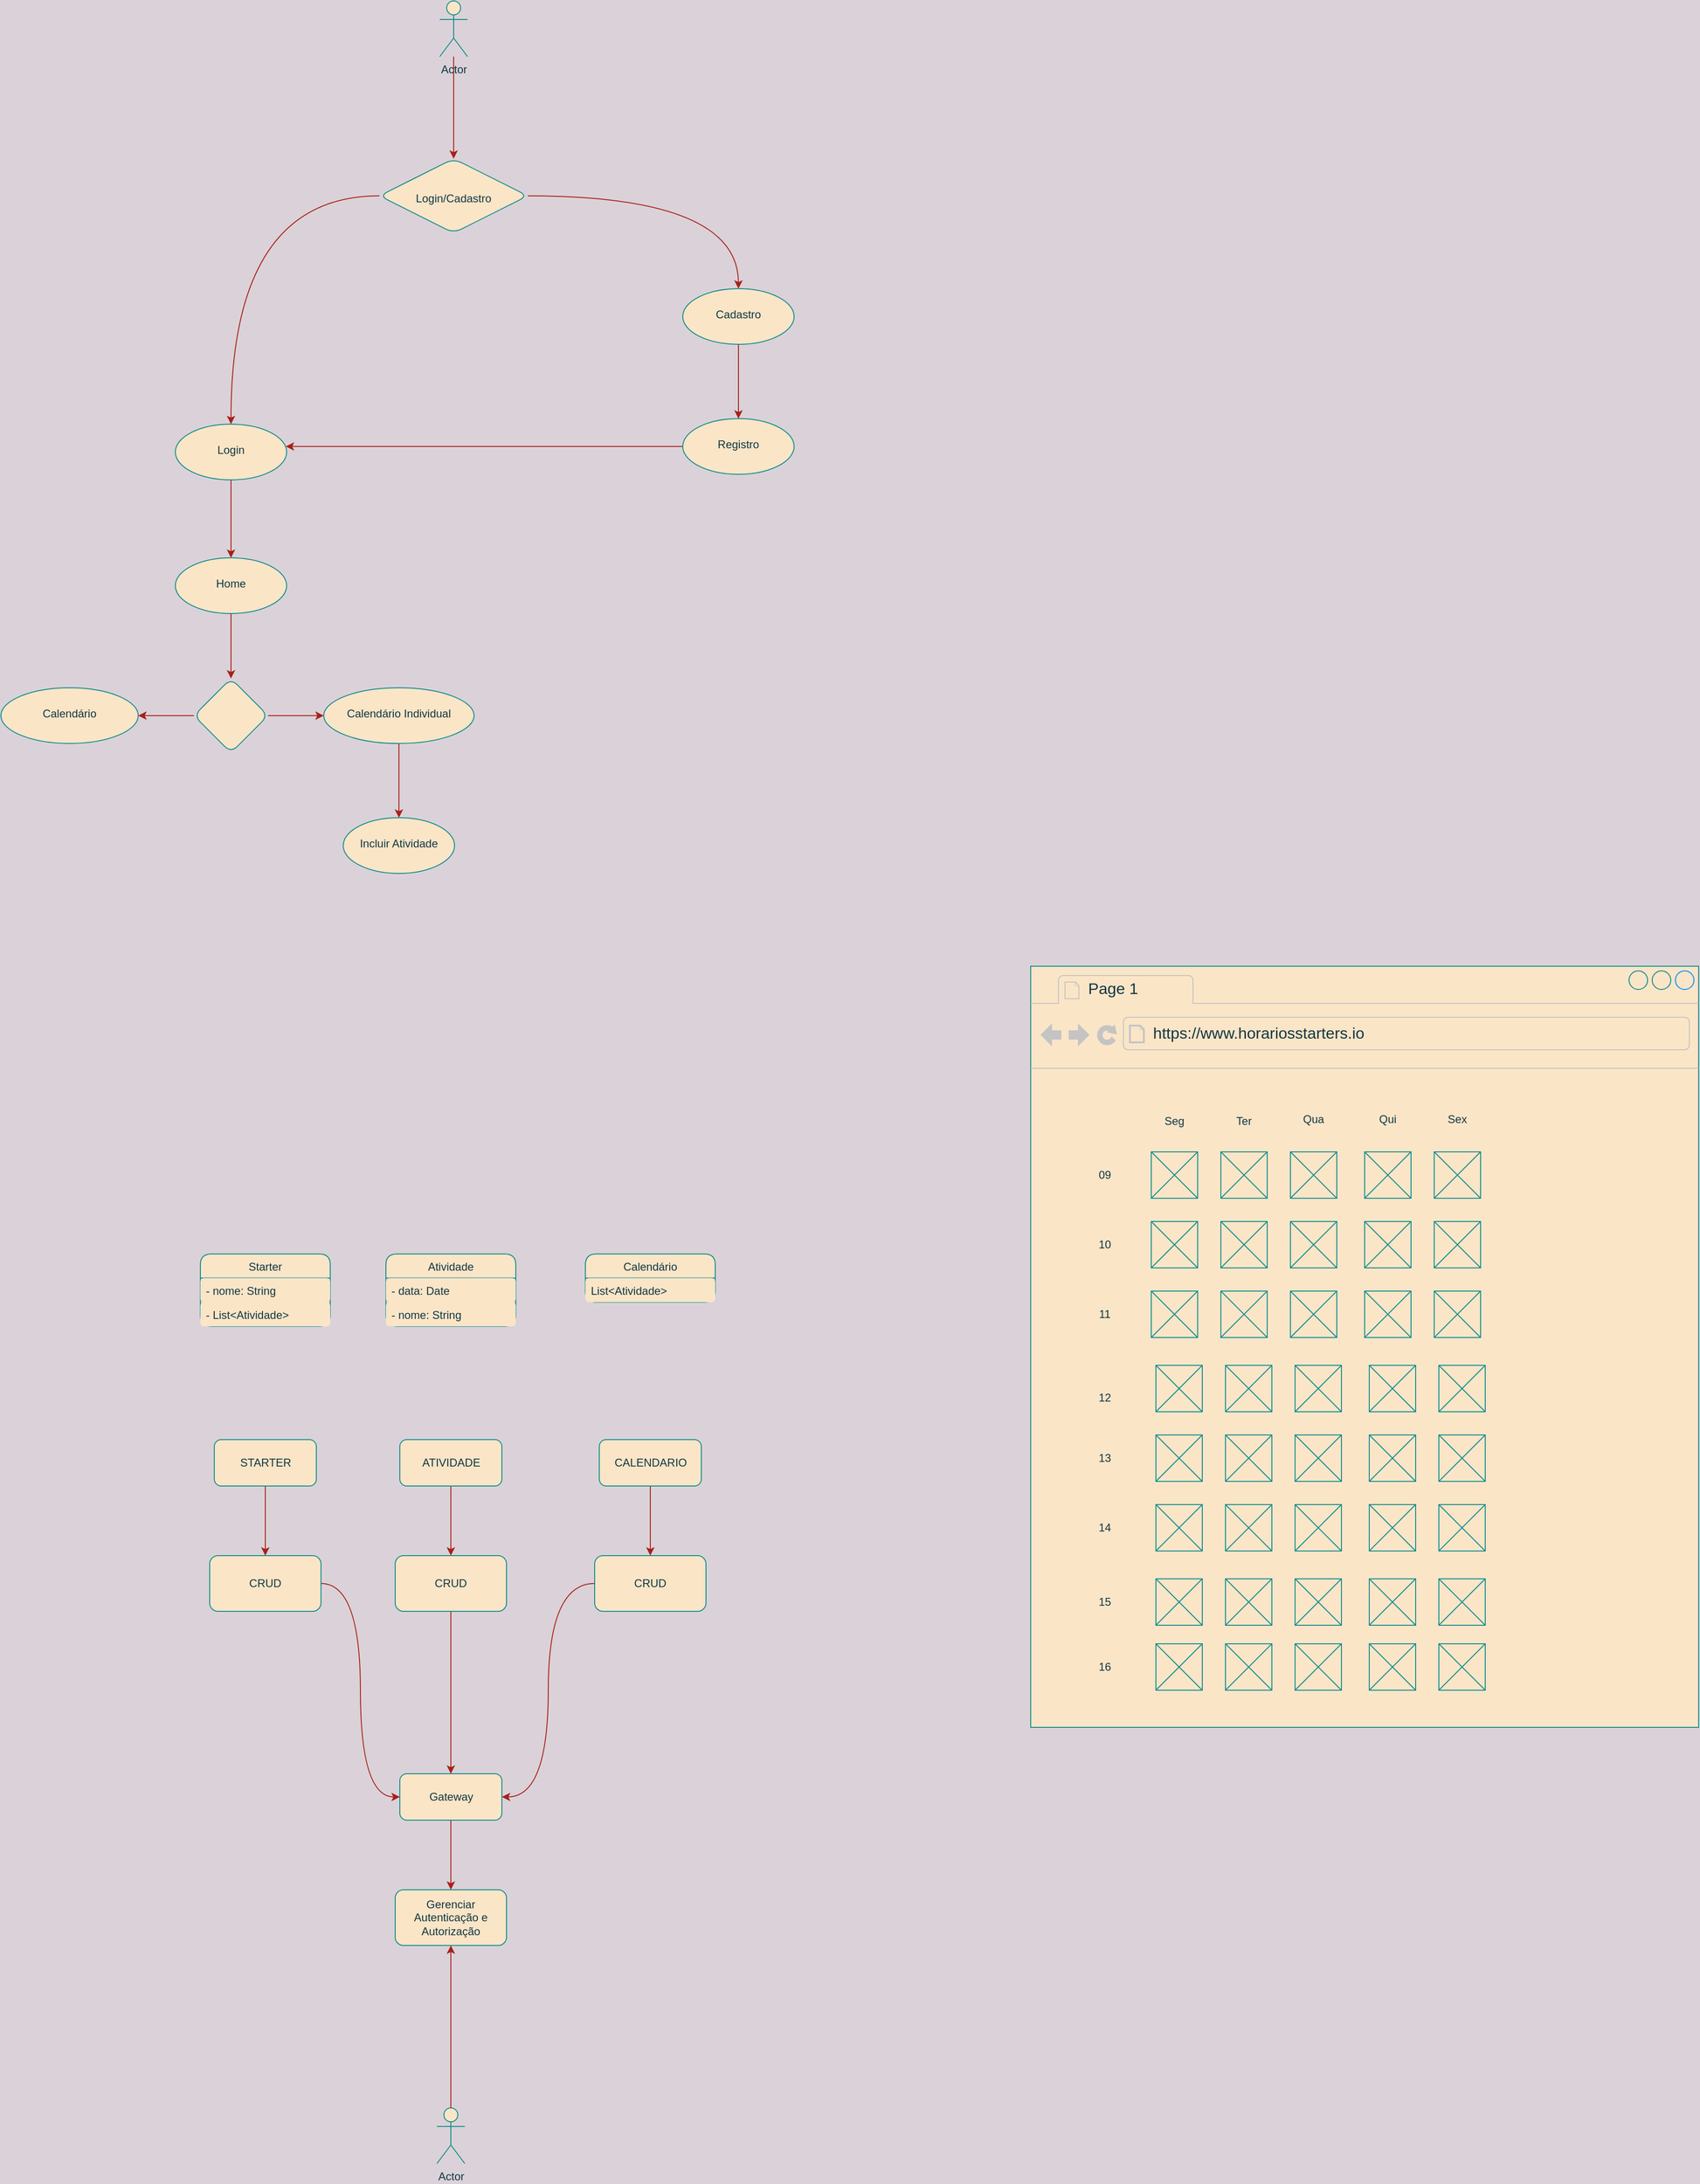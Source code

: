 <mxfile version="19.0.3" type="device"><diagram id="Sgj0o7PbEc4aUelWDBNI" name="Página-1"><mxGraphModel dx="2164" dy="2036" grid="1" gridSize="10" guides="1" tooltips="1" connect="1" arrows="1" fold="1" page="1" pageScale="1" pageWidth="827" pageHeight="1169" background="#DAD2D8" math="0" shadow="0"><root><mxCell id="0"/><mxCell id="1" parent="0"/><mxCell id="hAQWQW8OKj2qjcqEbxfC-94" value="" style="edgeStyle=orthogonalEdgeStyle;rounded=1;orthogonalLoop=1;jettySize=auto;html=1;strokeColor=#A8201A;fontColor=#143642;labelBackgroundColor=#DAD2D8;curved=1;" edge="1" parent="1" source="hAQWQW8OKj2qjcqEbxfC-1" target="hAQWQW8OKj2qjcqEbxfC-93"><mxGeometry relative="1" as="geometry"/></mxCell><mxCell id="hAQWQW8OKj2qjcqEbxfC-1" value="STARTER" style="html=1;fillColor=#FAE5C7;strokeColor=#0F8B8D;fontColor=#143642;rounded=1;" vertex="1" parent="1"><mxGeometry x="120" y="760" width="110" height="50" as="geometry"/></mxCell><mxCell id="hAQWQW8OKj2qjcqEbxfC-96" value="" style="edgeStyle=orthogonalEdgeStyle;rounded=1;orthogonalLoop=1;jettySize=auto;html=1;strokeColor=#A8201A;fontColor=#143642;labelBackgroundColor=#DAD2D8;curved=1;" edge="1" parent="1" source="hAQWQW8OKj2qjcqEbxfC-3" target="hAQWQW8OKj2qjcqEbxfC-95"><mxGeometry relative="1" as="geometry"/></mxCell><mxCell id="hAQWQW8OKj2qjcqEbxfC-3" value="ATIVIDADE" style="html=1;fillColor=#FAE5C7;strokeColor=#0F8B8D;fontColor=#143642;rounded=1;" vertex="1" parent="1"><mxGeometry x="320" y="760" width="110" height="50" as="geometry"/></mxCell><mxCell id="hAQWQW8OKj2qjcqEbxfC-98" value="" style="edgeStyle=orthogonalEdgeStyle;rounded=1;orthogonalLoop=1;jettySize=auto;html=1;strokeColor=#A8201A;fontColor=#143642;labelBackgroundColor=#DAD2D8;curved=1;" edge="1" parent="1" source="hAQWQW8OKj2qjcqEbxfC-4" target="hAQWQW8OKj2qjcqEbxfC-97"><mxGeometry relative="1" as="geometry"/></mxCell><mxCell id="hAQWQW8OKj2qjcqEbxfC-4" value="CALENDARIO" style="html=1;fillColor=#FAE5C7;strokeColor=#0F8B8D;fontColor=#143642;rounded=1;" vertex="1" parent="1"><mxGeometry x="535" y="760" width="110" height="50" as="geometry"/></mxCell><mxCell id="hAQWQW8OKj2qjcqEbxfC-5" value="" style="strokeWidth=1;shadow=0;dashed=0;align=center;html=1;shape=mxgraph.mockup.containers.browserWindow;rSize=0;strokeColor=#0F8B8D;strokeColor2=#008cff;strokeColor3=#c4c4c4;mainText=,;recursiveResize=0;fillColor=#FAE5C7;fontColor=#143642;rounded=1;" vertex="1" parent="1"><mxGeometry x="1000" y="250" width="720" height="820" as="geometry"/></mxCell><mxCell id="hAQWQW8OKj2qjcqEbxfC-6" value="Page 1" style="strokeWidth=1;shadow=0;dashed=0;align=center;html=1;shape=mxgraph.mockup.containers.anchor;fontSize=17;fontColor=#143642;align=left;fillColor=#FAE5C7;strokeColor=#0F8B8D;rounded=1;" vertex="1" parent="hAQWQW8OKj2qjcqEbxfC-5"><mxGeometry x="60" y="12" width="110" height="26" as="geometry"/></mxCell><mxCell id="hAQWQW8OKj2qjcqEbxfC-7" value="https://www.horariosstarters.io" style="strokeWidth=1;shadow=0;dashed=0;align=center;html=1;shape=mxgraph.mockup.containers.anchor;rSize=0;fontSize=17;fontColor=#143642;align=left;fillColor=#FAE5C7;strokeColor=#0F8B8D;rounded=1;" vertex="1" parent="hAQWQW8OKj2qjcqEbxfC-5"><mxGeometry x="130" y="60" width="250" height="26" as="geometry"/></mxCell><mxCell id="hAQWQW8OKj2qjcqEbxfC-8" value="" style="verticalLabelPosition=bottom;shadow=0;dashed=0;align=center;html=1;verticalAlign=top;strokeWidth=1;shape=mxgraph.mockup.graphics.simpleIcon;strokeColor=#0F8B8D;fillColor=#FAE5C7;fontColor=#143642;rounded=1;" vertex="1" parent="hAQWQW8OKj2qjcqEbxfC-5"><mxGeometry x="130" y="200" width="50" height="50" as="geometry"/></mxCell><mxCell id="hAQWQW8OKj2qjcqEbxfC-9" value="" style="verticalLabelPosition=bottom;shadow=0;dashed=0;align=center;html=1;verticalAlign=top;strokeWidth=1;shape=mxgraph.mockup.graphics.simpleIcon;strokeColor=#0F8B8D;fillColor=#FAE5C7;fontColor=#143642;rounded=1;" vertex="1" parent="hAQWQW8OKj2qjcqEbxfC-5"><mxGeometry x="205" y="200" width="50" height="50" as="geometry"/></mxCell><mxCell id="hAQWQW8OKj2qjcqEbxfC-10" value="" style="verticalLabelPosition=bottom;shadow=0;dashed=0;align=center;html=1;verticalAlign=top;strokeWidth=1;shape=mxgraph.mockup.graphics.simpleIcon;strokeColor=#0F8B8D;fillColor=#FAE5C7;fontColor=#143642;rounded=1;" vertex="1" parent="hAQWQW8OKj2qjcqEbxfC-5"><mxGeometry x="280" y="200" width="50" height="50" as="geometry"/></mxCell><mxCell id="hAQWQW8OKj2qjcqEbxfC-11" value="" style="verticalLabelPosition=bottom;shadow=0;dashed=0;align=center;html=1;verticalAlign=top;strokeWidth=1;shape=mxgraph.mockup.graphics.simpleIcon;strokeColor=#0F8B8D;fillColor=#FAE5C7;fontColor=#143642;rounded=1;" vertex="1" parent="hAQWQW8OKj2qjcqEbxfC-5"><mxGeometry x="130" y="275" width="50" height="50" as="geometry"/></mxCell><mxCell id="hAQWQW8OKj2qjcqEbxfC-12" value="" style="verticalLabelPosition=bottom;shadow=0;dashed=0;align=center;html=1;verticalAlign=top;strokeWidth=1;shape=mxgraph.mockup.graphics.simpleIcon;strokeColor=#0F8B8D;fillColor=#FAE5C7;fontColor=#143642;rounded=1;" vertex="1" parent="hAQWQW8OKj2qjcqEbxfC-5"><mxGeometry x="205" y="275" width="50" height="50" as="geometry"/></mxCell><mxCell id="hAQWQW8OKj2qjcqEbxfC-13" value="" style="verticalLabelPosition=bottom;shadow=0;dashed=0;align=center;html=1;verticalAlign=top;strokeWidth=1;shape=mxgraph.mockup.graphics.simpleIcon;strokeColor=#0F8B8D;fillColor=#FAE5C7;fontColor=#143642;rounded=1;" vertex="1" parent="hAQWQW8OKj2qjcqEbxfC-5"><mxGeometry x="280" y="275" width="50" height="50" as="geometry"/></mxCell><mxCell id="hAQWQW8OKj2qjcqEbxfC-14" value="" style="verticalLabelPosition=bottom;shadow=0;dashed=0;align=center;html=1;verticalAlign=top;strokeWidth=1;shape=mxgraph.mockup.graphics.simpleIcon;strokeColor=#0F8B8D;fillColor=#FAE5C7;fontColor=#143642;rounded=1;" vertex="1" parent="hAQWQW8OKj2qjcqEbxfC-5"><mxGeometry x="130" y="350" width="50" height="50" as="geometry"/></mxCell><mxCell id="hAQWQW8OKj2qjcqEbxfC-15" value="" style="verticalLabelPosition=bottom;shadow=0;dashed=0;align=center;html=1;verticalAlign=top;strokeWidth=1;shape=mxgraph.mockup.graphics.simpleIcon;strokeColor=#0F8B8D;fillColor=#FAE5C7;fontColor=#143642;rounded=1;" vertex="1" parent="hAQWQW8OKj2qjcqEbxfC-5"><mxGeometry x="205" y="350" width="50" height="50" as="geometry"/></mxCell><mxCell id="hAQWQW8OKj2qjcqEbxfC-16" value="" style="verticalLabelPosition=bottom;shadow=0;dashed=0;align=center;html=1;verticalAlign=top;strokeWidth=1;shape=mxgraph.mockup.graphics.simpleIcon;strokeColor=#0F8B8D;fillColor=#FAE5C7;fontColor=#143642;rounded=1;" vertex="1" parent="hAQWQW8OKj2qjcqEbxfC-5"><mxGeometry x="280" y="350" width="50" height="50" as="geometry"/></mxCell><mxCell id="hAQWQW8OKj2qjcqEbxfC-17" value="" style="verticalLabelPosition=bottom;shadow=0;dashed=0;align=center;html=1;verticalAlign=top;strokeWidth=1;shape=mxgraph.mockup.graphics.simpleIcon;strokeColor=#0F8B8D;fillColor=#FAE5C7;fontColor=#143642;rounded=1;" vertex="1" parent="hAQWQW8OKj2qjcqEbxfC-5"><mxGeometry x="360" y="200" width="50" height="50" as="geometry"/></mxCell><mxCell id="hAQWQW8OKj2qjcqEbxfC-18" value="" style="verticalLabelPosition=bottom;shadow=0;dashed=0;align=center;html=1;verticalAlign=top;strokeWidth=1;shape=mxgraph.mockup.graphics.simpleIcon;strokeColor=#0F8B8D;fillColor=#FAE5C7;fontColor=#143642;rounded=1;" vertex="1" parent="hAQWQW8OKj2qjcqEbxfC-5"><mxGeometry x="435" y="200" width="50" height="50" as="geometry"/></mxCell><mxCell id="hAQWQW8OKj2qjcqEbxfC-20" value="" style="verticalLabelPosition=bottom;shadow=0;dashed=0;align=center;html=1;verticalAlign=top;strokeWidth=1;shape=mxgraph.mockup.graphics.simpleIcon;strokeColor=#0F8B8D;fillColor=#FAE5C7;fontColor=#143642;rounded=1;" vertex="1" parent="hAQWQW8OKj2qjcqEbxfC-5"><mxGeometry x="360" y="275" width="50" height="50" as="geometry"/></mxCell><mxCell id="hAQWQW8OKj2qjcqEbxfC-21" value="" style="verticalLabelPosition=bottom;shadow=0;dashed=0;align=center;html=1;verticalAlign=top;strokeWidth=1;shape=mxgraph.mockup.graphics.simpleIcon;strokeColor=#0F8B8D;fillColor=#FAE5C7;fontColor=#143642;rounded=1;" vertex="1" parent="hAQWQW8OKj2qjcqEbxfC-5"><mxGeometry x="435" y="275" width="50" height="50" as="geometry"/></mxCell><mxCell id="hAQWQW8OKj2qjcqEbxfC-23" value="" style="verticalLabelPosition=bottom;shadow=0;dashed=0;align=center;html=1;verticalAlign=top;strokeWidth=1;shape=mxgraph.mockup.graphics.simpleIcon;strokeColor=#0F8B8D;fillColor=#FAE5C7;fontColor=#143642;rounded=1;" vertex="1" parent="hAQWQW8OKj2qjcqEbxfC-5"><mxGeometry x="360" y="350" width="50" height="50" as="geometry"/></mxCell><mxCell id="hAQWQW8OKj2qjcqEbxfC-24" value="" style="verticalLabelPosition=bottom;shadow=0;dashed=0;align=center;html=1;verticalAlign=top;strokeWidth=1;shape=mxgraph.mockup.graphics.simpleIcon;strokeColor=#0F8B8D;fillColor=#FAE5C7;fontColor=#143642;rounded=1;" vertex="1" parent="hAQWQW8OKj2qjcqEbxfC-5"><mxGeometry x="435" y="350" width="50" height="50" as="geometry"/></mxCell><mxCell id="hAQWQW8OKj2qjcqEbxfC-29" value="" style="verticalLabelPosition=bottom;shadow=0;dashed=0;align=center;html=1;verticalAlign=top;strokeWidth=1;shape=mxgraph.mockup.graphics.simpleIcon;strokeColor=#0F8B8D;fillColor=#FAE5C7;fontColor=#143642;rounded=1;" vertex="1" parent="hAQWQW8OKj2qjcqEbxfC-5"><mxGeometry x="135" y="430" width="50" height="50" as="geometry"/></mxCell><mxCell id="hAQWQW8OKj2qjcqEbxfC-30" value="" style="verticalLabelPosition=bottom;shadow=0;dashed=0;align=center;html=1;verticalAlign=top;strokeWidth=1;shape=mxgraph.mockup.graphics.simpleIcon;strokeColor=#0F8B8D;fillColor=#FAE5C7;fontColor=#143642;rounded=1;" vertex="1" parent="hAQWQW8OKj2qjcqEbxfC-5"><mxGeometry x="210" y="430" width="50" height="50" as="geometry"/></mxCell><mxCell id="hAQWQW8OKj2qjcqEbxfC-31" value="" style="verticalLabelPosition=bottom;shadow=0;dashed=0;align=center;html=1;verticalAlign=top;strokeWidth=1;shape=mxgraph.mockup.graphics.simpleIcon;strokeColor=#0F8B8D;fillColor=#FAE5C7;fontColor=#143642;rounded=1;" vertex="1" parent="hAQWQW8OKj2qjcqEbxfC-5"><mxGeometry x="285" y="430" width="50" height="50" as="geometry"/></mxCell><mxCell id="hAQWQW8OKj2qjcqEbxfC-32" value="" style="verticalLabelPosition=bottom;shadow=0;dashed=0;align=center;html=1;verticalAlign=top;strokeWidth=1;shape=mxgraph.mockup.graphics.simpleIcon;strokeColor=#0F8B8D;fillColor=#FAE5C7;fontColor=#143642;rounded=1;" vertex="1" parent="hAQWQW8OKj2qjcqEbxfC-5"><mxGeometry x="135" y="505" width="50" height="50" as="geometry"/></mxCell><mxCell id="hAQWQW8OKj2qjcqEbxfC-33" value="" style="verticalLabelPosition=bottom;shadow=0;dashed=0;align=center;html=1;verticalAlign=top;strokeWidth=1;shape=mxgraph.mockup.graphics.simpleIcon;strokeColor=#0F8B8D;fillColor=#FAE5C7;fontColor=#143642;rounded=1;" vertex="1" parent="hAQWQW8OKj2qjcqEbxfC-5"><mxGeometry x="210" y="505" width="50" height="50" as="geometry"/></mxCell><mxCell id="hAQWQW8OKj2qjcqEbxfC-34" value="" style="verticalLabelPosition=bottom;shadow=0;dashed=0;align=center;html=1;verticalAlign=top;strokeWidth=1;shape=mxgraph.mockup.graphics.simpleIcon;strokeColor=#0F8B8D;fillColor=#FAE5C7;fontColor=#143642;rounded=1;" vertex="1" parent="hAQWQW8OKj2qjcqEbxfC-5"><mxGeometry x="285" y="505" width="50" height="50" as="geometry"/></mxCell><mxCell id="hAQWQW8OKj2qjcqEbxfC-35" value="" style="verticalLabelPosition=bottom;shadow=0;dashed=0;align=center;html=1;verticalAlign=top;strokeWidth=1;shape=mxgraph.mockup.graphics.simpleIcon;strokeColor=#0F8B8D;fillColor=#FAE5C7;fontColor=#143642;rounded=1;" vertex="1" parent="hAQWQW8OKj2qjcqEbxfC-5"><mxGeometry x="135" y="580" width="50" height="50" as="geometry"/></mxCell><mxCell id="hAQWQW8OKj2qjcqEbxfC-36" value="" style="verticalLabelPosition=bottom;shadow=0;dashed=0;align=center;html=1;verticalAlign=top;strokeWidth=1;shape=mxgraph.mockup.graphics.simpleIcon;strokeColor=#0F8B8D;fillColor=#FAE5C7;fontColor=#143642;rounded=1;" vertex="1" parent="hAQWQW8OKj2qjcqEbxfC-5"><mxGeometry x="210" y="580" width="50" height="50" as="geometry"/></mxCell><mxCell id="hAQWQW8OKj2qjcqEbxfC-37" value="" style="verticalLabelPosition=bottom;shadow=0;dashed=0;align=center;html=1;verticalAlign=top;strokeWidth=1;shape=mxgraph.mockup.graphics.simpleIcon;strokeColor=#0F8B8D;fillColor=#FAE5C7;fontColor=#143642;rounded=1;" vertex="1" parent="hAQWQW8OKj2qjcqEbxfC-5"><mxGeometry x="285" y="580" width="50" height="50" as="geometry"/></mxCell><mxCell id="hAQWQW8OKj2qjcqEbxfC-38" value="" style="verticalLabelPosition=bottom;shadow=0;dashed=0;align=center;html=1;verticalAlign=top;strokeWidth=1;shape=mxgraph.mockup.graphics.simpleIcon;strokeColor=#0F8B8D;fillColor=#FAE5C7;fontColor=#143642;rounded=1;" vertex="1" parent="hAQWQW8OKj2qjcqEbxfC-5"><mxGeometry x="365" y="430" width="50" height="50" as="geometry"/></mxCell><mxCell id="hAQWQW8OKj2qjcqEbxfC-39" value="" style="verticalLabelPosition=bottom;shadow=0;dashed=0;align=center;html=1;verticalAlign=top;strokeWidth=1;shape=mxgraph.mockup.graphics.simpleIcon;strokeColor=#0F8B8D;fillColor=#FAE5C7;fontColor=#143642;rounded=1;" vertex="1" parent="hAQWQW8OKj2qjcqEbxfC-5"><mxGeometry x="440" y="430" width="50" height="50" as="geometry"/></mxCell><mxCell id="hAQWQW8OKj2qjcqEbxfC-41" value="" style="verticalLabelPosition=bottom;shadow=0;dashed=0;align=center;html=1;verticalAlign=top;strokeWidth=1;shape=mxgraph.mockup.graphics.simpleIcon;strokeColor=#0F8B8D;fillColor=#FAE5C7;fontColor=#143642;rounded=1;" vertex="1" parent="hAQWQW8OKj2qjcqEbxfC-5"><mxGeometry x="365" y="505" width="50" height="50" as="geometry"/></mxCell><mxCell id="hAQWQW8OKj2qjcqEbxfC-42" value="" style="verticalLabelPosition=bottom;shadow=0;dashed=0;align=center;html=1;verticalAlign=top;strokeWidth=1;shape=mxgraph.mockup.graphics.simpleIcon;strokeColor=#0F8B8D;fillColor=#FAE5C7;fontColor=#143642;rounded=1;" vertex="1" parent="hAQWQW8OKj2qjcqEbxfC-5"><mxGeometry x="440" y="505" width="50" height="50" as="geometry"/></mxCell><mxCell id="hAQWQW8OKj2qjcqEbxfC-44" value="" style="verticalLabelPosition=bottom;shadow=0;dashed=0;align=center;html=1;verticalAlign=top;strokeWidth=1;shape=mxgraph.mockup.graphics.simpleIcon;strokeColor=#0F8B8D;fillColor=#FAE5C7;fontColor=#143642;rounded=1;" vertex="1" parent="hAQWQW8OKj2qjcqEbxfC-5"><mxGeometry x="365" y="580" width="50" height="50" as="geometry"/></mxCell><mxCell id="hAQWQW8OKj2qjcqEbxfC-45" value="" style="verticalLabelPosition=bottom;shadow=0;dashed=0;align=center;html=1;verticalAlign=top;strokeWidth=1;shape=mxgraph.mockup.graphics.simpleIcon;strokeColor=#0F8B8D;fillColor=#FAE5C7;fontColor=#143642;rounded=1;" vertex="1" parent="hAQWQW8OKj2qjcqEbxfC-5"><mxGeometry x="440" y="580" width="50" height="50" as="geometry"/></mxCell><mxCell id="hAQWQW8OKj2qjcqEbxfC-50" value="" style="verticalLabelPosition=bottom;shadow=0;dashed=0;align=center;html=1;verticalAlign=top;strokeWidth=1;shape=mxgraph.mockup.graphics.simpleIcon;strokeColor=#0F8B8D;fillColor=#FAE5C7;fontColor=#143642;rounded=1;" vertex="1" parent="hAQWQW8OKj2qjcqEbxfC-5"><mxGeometry x="135" y="660" width="50" height="50" as="geometry"/></mxCell><mxCell id="hAQWQW8OKj2qjcqEbxfC-51" value="" style="verticalLabelPosition=bottom;shadow=0;dashed=0;align=center;html=1;verticalAlign=top;strokeWidth=1;shape=mxgraph.mockup.graphics.simpleIcon;strokeColor=#0F8B8D;fillColor=#FAE5C7;fontColor=#143642;rounded=1;" vertex="1" parent="hAQWQW8OKj2qjcqEbxfC-5"><mxGeometry x="210" y="660" width="50" height="50" as="geometry"/></mxCell><mxCell id="hAQWQW8OKj2qjcqEbxfC-52" value="" style="verticalLabelPosition=bottom;shadow=0;dashed=0;align=center;html=1;verticalAlign=top;strokeWidth=1;shape=mxgraph.mockup.graphics.simpleIcon;strokeColor=#0F8B8D;fillColor=#FAE5C7;fontColor=#143642;rounded=1;" vertex="1" parent="hAQWQW8OKj2qjcqEbxfC-5"><mxGeometry x="285" y="660" width="50" height="50" as="geometry"/></mxCell><mxCell id="hAQWQW8OKj2qjcqEbxfC-53" value="" style="verticalLabelPosition=bottom;shadow=0;dashed=0;align=center;html=1;verticalAlign=top;strokeWidth=1;shape=mxgraph.mockup.graphics.simpleIcon;strokeColor=#0F8B8D;fillColor=#FAE5C7;fontColor=#143642;rounded=1;" vertex="1" parent="hAQWQW8OKj2qjcqEbxfC-5"><mxGeometry x="365" y="660" width="50" height="50" as="geometry"/></mxCell><mxCell id="hAQWQW8OKj2qjcqEbxfC-54" value="" style="verticalLabelPosition=bottom;shadow=0;dashed=0;align=center;html=1;verticalAlign=top;strokeWidth=1;shape=mxgraph.mockup.graphics.simpleIcon;strokeColor=#0F8B8D;fillColor=#FAE5C7;fontColor=#143642;rounded=1;" vertex="1" parent="hAQWQW8OKj2qjcqEbxfC-5"><mxGeometry x="440" y="660" width="50" height="50" as="geometry"/></mxCell><mxCell id="hAQWQW8OKj2qjcqEbxfC-57" value="Seg" style="text;html=1;strokeColor=none;fillColor=none;align=center;verticalAlign=middle;whiteSpace=wrap;rounded=1;fontColor=#143642;" vertex="1" parent="hAQWQW8OKj2qjcqEbxfC-5"><mxGeometry x="125" y="152" width="60" height="30" as="geometry"/></mxCell><mxCell id="hAQWQW8OKj2qjcqEbxfC-58" value="Ter" style="text;html=1;strokeColor=none;fillColor=none;align=center;verticalAlign=middle;whiteSpace=wrap;rounded=1;fontColor=#143642;" vertex="1" parent="hAQWQW8OKj2qjcqEbxfC-5"><mxGeometry x="200" y="152" width="60" height="30" as="geometry"/></mxCell><mxCell id="hAQWQW8OKj2qjcqEbxfC-59" value="Qua" style="text;html=1;strokeColor=none;fillColor=none;align=center;verticalAlign=middle;whiteSpace=wrap;rounded=1;fontColor=#143642;" vertex="1" parent="hAQWQW8OKj2qjcqEbxfC-5"><mxGeometry x="275" y="150" width="60" height="30" as="geometry"/></mxCell><mxCell id="hAQWQW8OKj2qjcqEbxfC-60" value="Qui" style="text;html=1;strokeColor=none;fillColor=none;align=center;verticalAlign=middle;whiteSpace=wrap;rounded=1;fontColor=#143642;" vertex="1" parent="hAQWQW8OKj2qjcqEbxfC-5"><mxGeometry x="355" y="150" width="60" height="30" as="geometry"/></mxCell><mxCell id="hAQWQW8OKj2qjcqEbxfC-62" value="Sex" style="text;html=1;strokeColor=none;fillColor=none;align=center;verticalAlign=middle;whiteSpace=wrap;rounded=1;fontColor=#143642;" vertex="1" parent="hAQWQW8OKj2qjcqEbxfC-5"><mxGeometry x="430" y="150" width="60" height="30" as="geometry"/></mxCell><mxCell id="hAQWQW8OKj2qjcqEbxfC-65" value="09" style="text;html=1;strokeColor=none;fillColor=none;align=center;verticalAlign=middle;whiteSpace=wrap;rounded=1;fontColor=#143642;" vertex="1" parent="hAQWQW8OKj2qjcqEbxfC-5"><mxGeometry x="50" y="210" width="60" height="30" as="geometry"/></mxCell><mxCell id="hAQWQW8OKj2qjcqEbxfC-66" value="10" style="text;html=1;strokeColor=none;fillColor=none;align=center;verticalAlign=middle;whiteSpace=wrap;rounded=1;fontColor=#143642;" vertex="1" parent="hAQWQW8OKj2qjcqEbxfC-5"><mxGeometry x="50" y="285" width="60" height="30" as="geometry"/></mxCell><mxCell id="hAQWQW8OKj2qjcqEbxfC-67" value="11" style="text;html=1;strokeColor=none;fillColor=none;align=center;verticalAlign=middle;whiteSpace=wrap;rounded=1;fontColor=#143642;" vertex="1" parent="hAQWQW8OKj2qjcqEbxfC-5"><mxGeometry x="50" y="360" width="60" height="30" as="geometry"/></mxCell><mxCell id="hAQWQW8OKj2qjcqEbxfC-68" value="12" style="text;html=1;strokeColor=none;fillColor=none;align=center;verticalAlign=middle;whiteSpace=wrap;rounded=1;fontColor=#143642;" vertex="1" parent="hAQWQW8OKj2qjcqEbxfC-5"><mxGeometry x="50" y="450" width="60" height="30" as="geometry"/></mxCell><mxCell id="hAQWQW8OKj2qjcqEbxfC-69" value="13" style="text;html=1;strokeColor=none;fillColor=none;align=center;verticalAlign=middle;whiteSpace=wrap;rounded=1;fontColor=#143642;" vertex="1" parent="hAQWQW8OKj2qjcqEbxfC-5"><mxGeometry x="50" y="515" width="60" height="30" as="geometry"/></mxCell><mxCell id="hAQWQW8OKj2qjcqEbxfC-70" value="14" style="text;html=1;strokeColor=none;fillColor=none;align=center;verticalAlign=middle;whiteSpace=wrap;rounded=1;fontColor=#143642;" vertex="1" parent="hAQWQW8OKj2qjcqEbxfC-5"><mxGeometry x="50" y="590" width="60" height="30" as="geometry"/></mxCell><mxCell id="hAQWQW8OKj2qjcqEbxfC-71" value="15" style="text;html=1;strokeColor=none;fillColor=none;align=center;verticalAlign=middle;whiteSpace=wrap;rounded=1;fontColor=#143642;" vertex="1" parent="hAQWQW8OKj2qjcqEbxfC-5"><mxGeometry x="50" y="670" width="60" height="30" as="geometry"/></mxCell><mxCell id="hAQWQW8OKj2qjcqEbxfC-73" value="" style="verticalLabelPosition=bottom;shadow=0;dashed=0;align=center;html=1;verticalAlign=top;strokeWidth=1;shape=mxgraph.mockup.graphics.simpleIcon;strokeColor=#0F8B8D;fillColor=#FAE5C7;fontColor=#143642;rounded=1;" vertex="1" parent="hAQWQW8OKj2qjcqEbxfC-5"><mxGeometry x="135" y="730" width="50" height="50" as="geometry"/></mxCell><mxCell id="hAQWQW8OKj2qjcqEbxfC-74" value="" style="verticalLabelPosition=bottom;shadow=0;dashed=0;align=center;html=1;verticalAlign=top;strokeWidth=1;shape=mxgraph.mockup.graphics.simpleIcon;strokeColor=#0F8B8D;fillColor=#FAE5C7;fontColor=#143642;rounded=1;" vertex="1" parent="hAQWQW8OKj2qjcqEbxfC-5"><mxGeometry x="210" y="730" width="50" height="50" as="geometry"/></mxCell><mxCell id="hAQWQW8OKj2qjcqEbxfC-75" value="" style="verticalLabelPosition=bottom;shadow=0;dashed=0;align=center;html=1;verticalAlign=top;strokeWidth=1;shape=mxgraph.mockup.graphics.simpleIcon;strokeColor=#0F8B8D;fillColor=#FAE5C7;fontColor=#143642;rounded=1;" vertex="1" parent="hAQWQW8OKj2qjcqEbxfC-5"><mxGeometry x="285" y="730" width="50" height="50" as="geometry"/></mxCell><mxCell id="hAQWQW8OKj2qjcqEbxfC-76" value="" style="verticalLabelPosition=bottom;shadow=0;dashed=0;align=center;html=1;verticalAlign=top;strokeWidth=1;shape=mxgraph.mockup.graphics.simpleIcon;strokeColor=#0F8B8D;fillColor=#FAE5C7;fontColor=#143642;rounded=1;" vertex="1" parent="hAQWQW8OKj2qjcqEbxfC-5"><mxGeometry x="365" y="730" width="50" height="50" as="geometry"/></mxCell><mxCell id="hAQWQW8OKj2qjcqEbxfC-77" value="" style="verticalLabelPosition=bottom;shadow=0;dashed=0;align=center;html=1;verticalAlign=top;strokeWidth=1;shape=mxgraph.mockup.graphics.simpleIcon;strokeColor=#0F8B8D;fillColor=#FAE5C7;fontColor=#143642;rounded=1;" vertex="1" parent="hAQWQW8OKj2qjcqEbxfC-5"><mxGeometry x="440" y="730" width="50" height="50" as="geometry"/></mxCell><mxCell id="hAQWQW8OKj2qjcqEbxfC-78" value="16" style="text;html=1;strokeColor=none;fillColor=none;align=center;verticalAlign=middle;whiteSpace=wrap;rounded=1;fontColor=#143642;" vertex="1" parent="hAQWQW8OKj2qjcqEbxfC-5"><mxGeometry x="50" y="740" width="60" height="30" as="geometry"/></mxCell><mxCell id="hAQWQW8OKj2qjcqEbxfC-79" value="Starter" style="swimlane;fontStyle=0;childLayout=stackLayout;horizontal=1;startSize=26;fillColor=#FAE5C7;horizontalStack=0;resizeParent=1;resizeParentMax=0;resizeLast=0;collapsible=1;marginBottom=0;strokeColor=#0F8B8D;fontColor=#143642;rounded=1;" vertex="1" parent="1"><mxGeometry x="105" y="560" width="140" height="78" as="geometry"/></mxCell><mxCell id="hAQWQW8OKj2qjcqEbxfC-80" value="- nome: String" style="text;strokeColor=none;fillColor=#FAE5C7;align=left;verticalAlign=top;spacingLeft=4;spacingRight=4;overflow=hidden;rotatable=0;points=[[0,0.5],[1,0.5]];portConstraint=eastwest;fontColor=#143642;rounded=1;" vertex="1" parent="hAQWQW8OKj2qjcqEbxfC-79"><mxGeometry y="26" width="140" height="26" as="geometry"/></mxCell><mxCell id="hAQWQW8OKj2qjcqEbxfC-81" value="- List&lt;Atividade&gt;" style="text;strokeColor=none;fillColor=#FAE5C7;align=left;verticalAlign=top;spacingLeft=4;spacingRight=4;overflow=hidden;rotatable=0;points=[[0,0.5],[1,0.5]];portConstraint=eastwest;fontColor=#143642;rounded=1;" vertex="1" parent="hAQWQW8OKj2qjcqEbxfC-79"><mxGeometry y="52" width="140" height="26" as="geometry"/></mxCell><mxCell id="hAQWQW8OKj2qjcqEbxfC-83" value="Atividade" style="swimlane;fontStyle=0;childLayout=stackLayout;horizontal=1;startSize=26;fillColor=#FAE5C7;horizontalStack=0;resizeParent=1;resizeParentMax=0;resizeLast=0;collapsible=1;marginBottom=0;strokeColor=#0F8B8D;fontColor=#143642;rounded=1;" vertex="1" parent="1"><mxGeometry x="305" y="560" width="140" height="78" as="geometry"/></mxCell><mxCell id="hAQWQW8OKj2qjcqEbxfC-84" value="- data: Date" style="text;strokeColor=none;fillColor=#FAE5C7;align=left;verticalAlign=top;spacingLeft=4;spacingRight=4;overflow=hidden;rotatable=0;points=[[0,0.5],[1,0.5]];portConstraint=eastwest;fontColor=#143642;rounded=1;" vertex="1" parent="hAQWQW8OKj2qjcqEbxfC-83"><mxGeometry y="26" width="140" height="26" as="geometry"/></mxCell><mxCell id="hAQWQW8OKj2qjcqEbxfC-85" value="- nome: String" style="text;strokeColor=none;fillColor=#FAE5C7;align=left;verticalAlign=top;spacingLeft=4;spacingRight=4;overflow=hidden;rotatable=0;points=[[0,0.5],[1,0.5]];portConstraint=eastwest;fontColor=#143642;rounded=1;" vertex="1" parent="hAQWQW8OKj2qjcqEbxfC-83"><mxGeometry y="52" width="140" height="26" as="geometry"/></mxCell><mxCell id="hAQWQW8OKj2qjcqEbxfC-87" value="Calendário" style="swimlane;fontStyle=0;childLayout=stackLayout;horizontal=1;startSize=26;fillColor=#FAE5C7;horizontalStack=0;resizeParent=1;resizeParentMax=0;resizeLast=0;collapsible=1;marginBottom=0;strokeColor=#0F8B8D;fontColor=#143642;rounded=1;" vertex="1" parent="1"><mxGeometry x="520" y="560" width="140" height="52" as="geometry"/></mxCell><mxCell id="hAQWQW8OKj2qjcqEbxfC-88" value="List&lt;Atividade&gt;" style="text;strokeColor=none;fillColor=#FAE5C7;align=left;verticalAlign=top;spacingLeft=4;spacingRight=4;overflow=hidden;rotatable=0;points=[[0,0.5],[1,0.5]];portConstraint=eastwest;fontColor=#143642;rounded=1;" vertex="1" parent="hAQWQW8OKj2qjcqEbxfC-87"><mxGeometry y="26" width="140" height="26" as="geometry"/></mxCell><mxCell id="hAQWQW8OKj2qjcqEbxfC-100" value="" style="edgeStyle=orthogonalEdgeStyle;rounded=1;orthogonalLoop=1;jettySize=auto;html=1;strokeColor=#A8201A;fontColor=#143642;labelBackgroundColor=#DAD2D8;curved=1;" edge="1" parent="1" source="hAQWQW8OKj2qjcqEbxfC-92"><mxGeometry relative="1" as="geometry"><mxPoint x="375" y="1245" as="targetPoint"/></mxGeometry></mxCell><mxCell id="hAQWQW8OKj2qjcqEbxfC-92" value="Gateway" style="html=1;fillColor=#FAE5C7;strokeColor=#0F8B8D;fontColor=#143642;rounded=1;" vertex="1" parent="1"><mxGeometry x="320" y="1120" width="110" height="50" as="geometry"/></mxCell><mxCell id="hAQWQW8OKj2qjcqEbxfC-139" style="edgeStyle=orthogonalEdgeStyle;rounded=1;orthogonalLoop=1;jettySize=auto;html=1;entryX=0;entryY=0.5;entryDx=0;entryDy=0;strokeColor=#A8201A;fontColor=#143642;labelBackgroundColor=#DAD2D8;curved=1;" edge="1" parent="1" source="hAQWQW8OKj2qjcqEbxfC-93" target="hAQWQW8OKj2qjcqEbxfC-92"><mxGeometry relative="1" as="geometry"/></mxCell><mxCell id="hAQWQW8OKj2qjcqEbxfC-93" value="CRUD" style="whiteSpace=wrap;html=1;fillColor=#FAE5C7;strokeColor=#0F8B8D;fontColor=#143642;rounded=1;" vertex="1" parent="1"><mxGeometry x="115" y="885" width="120" height="60" as="geometry"/></mxCell><mxCell id="hAQWQW8OKj2qjcqEbxfC-140" style="edgeStyle=orthogonalEdgeStyle;rounded=1;orthogonalLoop=1;jettySize=auto;html=1;strokeColor=#A8201A;fontColor=#143642;labelBackgroundColor=#DAD2D8;curved=1;" edge="1" parent="1" source="hAQWQW8OKj2qjcqEbxfC-95" target="hAQWQW8OKj2qjcqEbxfC-92"><mxGeometry relative="1" as="geometry"/></mxCell><mxCell id="hAQWQW8OKj2qjcqEbxfC-95" value="CRUD" style="whiteSpace=wrap;html=1;fillColor=#FAE5C7;strokeColor=#0F8B8D;fontColor=#143642;rounded=1;" vertex="1" parent="1"><mxGeometry x="315" y="885" width="120" height="60" as="geometry"/></mxCell><mxCell id="hAQWQW8OKj2qjcqEbxfC-141" style="edgeStyle=orthogonalEdgeStyle;rounded=1;orthogonalLoop=1;jettySize=auto;html=1;entryX=1;entryY=0.5;entryDx=0;entryDy=0;strokeColor=#A8201A;fontColor=#143642;labelBackgroundColor=#DAD2D8;curved=1;" edge="1" parent="1" source="hAQWQW8OKj2qjcqEbxfC-97" target="hAQWQW8OKj2qjcqEbxfC-92"><mxGeometry relative="1" as="geometry"/></mxCell><mxCell id="hAQWQW8OKj2qjcqEbxfC-97" value="CRUD" style="whiteSpace=wrap;html=1;fillColor=#FAE5C7;strokeColor=#0F8B8D;fontColor=#143642;rounded=1;" vertex="1" parent="1"><mxGeometry x="530" y="885" width="120" height="60" as="geometry"/></mxCell><mxCell id="hAQWQW8OKj2qjcqEbxfC-99" value="Gerenciar Autenticação e Autorização" style="whiteSpace=wrap;html=1;fillColor=#FAE5C7;strokeColor=#0F8B8D;fontColor=#143642;rounded=1;" vertex="1" parent="1"><mxGeometry x="315" y="1245" width="120" height="60" as="geometry"/></mxCell><mxCell id="hAQWQW8OKj2qjcqEbxfC-108" value="" style="edgeStyle=orthogonalEdgeStyle;rounded=1;orthogonalLoop=1;jettySize=auto;html=1;strokeColor=#A8201A;fontColor=#143642;labelBackgroundColor=#DAD2D8;curved=1;" edge="1" parent="1" source="hAQWQW8OKj2qjcqEbxfC-101" target="hAQWQW8OKj2qjcqEbxfC-107"><mxGeometry relative="1" as="geometry"/></mxCell><mxCell id="hAQWQW8OKj2qjcqEbxfC-101" value="Actor" style="shape=umlActor;verticalLabelPosition=bottom;verticalAlign=top;html=1;fillColor=#FAE5C7;strokeColor=#0F8B8D;fontColor=#143642;rounded=1;" vertex="1" parent="1"><mxGeometry x="363" y="-790" width="30" height="60" as="geometry"/></mxCell><mxCell id="hAQWQW8OKj2qjcqEbxfC-111" value="" style="edgeStyle=orthogonalEdgeStyle;rounded=1;orthogonalLoop=1;jettySize=auto;html=1;strokeColor=#A8201A;fontColor=#143642;labelBackgroundColor=#DAD2D8;curved=1;" edge="1" parent="1" source="hAQWQW8OKj2qjcqEbxfC-107" target="hAQWQW8OKj2qjcqEbxfC-110"><mxGeometry relative="1" as="geometry"/></mxCell><mxCell id="hAQWQW8OKj2qjcqEbxfC-113" value="" style="edgeStyle=orthogonalEdgeStyle;rounded=1;orthogonalLoop=1;jettySize=auto;html=1;strokeColor=#A8201A;fontColor=#143642;labelBackgroundColor=#DAD2D8;curved=1;" edge="1" parent="1" source="hAQWQW8OKj2qjcqEbxfC-107" target="hAQWQW8OKj2qjcqEbxfC-112"><mxGeometry relative="1" as="geometry"/></mxCell><mxCell id="hAQWQW8OKj2qjcqEbxfC-107" value="&lt;br&gt;&lt;br&gt;Login/Cadastro" style="rhombus;whiteSpace=wrap;html=1;verticalAlign=top;fillColor=#FAE5C7;strokeColor=#0F8B8D;fontColor=#143642;rounded=1;" vertex="1" parent="1"><mxGeometry x="298" y="-620" width="160" height="80" as="geometry"/></mxCell><mxCell id="hAQWQW8OKj2qjcqEbxfC-115" value="" style="edgeStyle=orthogonalEdgeStyle;rounded=1;orthogonalLoop=1;jettySize=auto;html=1;strokeColor=#A8201A;fontColor=#143642;labelBackgroundColor=#DAD2D8;curved=1;" edge="1" parent="1" source="hAQWQW8OKj2qjcqEbxfC-110" target="hAQWQW8OKj2qjcqEbxfC-114"><mxGeometry relative="1" as="geometry"/></mxCell><mxCell id="hAQWQW8OKj2qjcqEbxfC-110" value="&lt;br&gt;Login" style="ellipse;whiteSpace=wrap;html=1;verticalAlign=top;fillColor=#FAE5C7;strokeColor=#0F8B8D;fontColor=#143642;rounded=1;" vertex="1" parent="1"><mxGeometry x="78" y="-334" width="120" height="60" as="geometry"/></mxCell><mxCell id="hAQWQW8OKj2qjcqEbxfC-117" value="" style="edgeStyle=orthogonalEdgeStyle;rounded=1;orthogonalLoop=1;jettySize=auto;html=1;strokeColor=#A8201A;fontColor=#143642;labelBackgroundColor=#DAD2D8;curved=1;" edge="1" parent="1" source="hAQWQW8OKj2qjcqEbxfC-112" target="hAQWQW8OKj2qjcqEbxfC-116"><mxGeometry relative="1" as="geometry"/></mxCell><mxCell id="hAQWQW8OKj2qjcqEbxfC-112" value="&lt;br&gt;Cadastro" style="ellipse;whiteSpace=wrap;html=1;verticalAlign=top;fillColor=#FAE5C7;strokeColor=#0F8B8D;fontColor=#143642;rounded=1;" vertex="1" parent="1"><mxGeometry x="625" y="-480" width="120" height="60" as="geometry"/></mxCell><mxCell id="hAQWQW8OKj2qjcqEbxfC-128" value="" style="edgeStyle=orthogonalEdgeStyle;rounded=1;orthogonalLoop=1;jettySize=auto;html=1;strokeColor=#A8201A;fontColor=#143642;labelBackgroundColor=#DAD2D8;curved=1;" edge="1" parent="1" source="hAQWQW8OKj2qjcqEbxfC-114" target="hAQWQW8OKj2qjcqEbxfC-127"><mxGeometry relative="1" as="geometry"/></mxCell><mxCell id="hAQWQW8OKj2qjcqEbxfC-114" value="&lt;br&gt;Home" style="ellipse;whiteSpace=wrap;html=1;verticalAlign=top;fillColor=#FAE5C7;strokeColor=#0F8B8D;fontColor=#143642;rounded=1;" vertex="1" parent="1"><mxGeometry x="78" y="-190" width="120" height="60" as="geometry"/></mxCell><mxCell id="hAQWQW8OKj2qjcqEbxfC-124" style="edgeStyle=orthogonalEdgeStyle;rounded=1;orthogonalLoop=1;jettySize=auto;html=1;entryX=0.992;entryY=0.4;entryDx=0;entryDy=0;entryPerimeter=0;strokeColor=#A8201A;fontColor=#143642;labelBackgroundColor=#DAD2D8;curved=1;" edge="1" parent="1" source="hAQWQW8OKj2qjcqEbxfC-116" target="hAQWQW8OKj2qjcqEbxfC-110"><mxGeometry relative="1" as="geometry"/></mxCell><mxCell id="hAQWQW8OKj2qjcqEbxfC-116" value="&lt;br&gt;Registro" style="ellipse;whiteSpace=wrap;html=1;verticalAlign=top;fillColor=#FAE5C7;strokeColor=#0F8B8D;fontColor=#143642;rounded=1;" vertex="1" parent="1"><mxGeometry x="625" y="-340" width="120" height="60" as="geometry"/></mxCell><mxCell id="hAQWQW8OKj2qjcqEbxfC-130" value="" style="edgeStyle=orthogonalEdgeStyle;rounded=1;orthogonalLoop=1;jettySize=auto;html=1;strokeColor=#A8201A;fontColor=#143642;labelBackgroundColor=#DAD2D8;curved=1;" edge="1" parent="1" source="hAQWQW8OKj2qjcqEbxfC-127" target="hAQWQW8OKj2qjcqEbxfC-129"><mxGeometry relative="1" as="geometry"/></mxCell><mxCell id="hAQWQW8OKj2qjcqEbxfC-138" value="" style="edgeStyle=orthogonalEdgeStyle;rounded=1;orthogonalLoop=1;jettySize=auto;html=1;strokeColor=#A8201A;fontColor=#143642;labelBackgroundColor=#DAD2D8;curved=1;" edge="1" parent="1" source="hAQWQW8OKj2qjcqEbxfC-127" target="hAQWQW8OKj2qjcqEbxfC-137"><mxGeometry relative="1" as="geometry"/></mxCell><mxCell id="hAQWQW8OKj2qjcqEbxfC-127" value="" style="rhombus;whiteSpace=wrap;html=1;verticalAlign=top;fillColor=#FAE5C7;strokeColor=#0F8B8D;fontColor=#143642;rounded=1;" vertex="1" parent="1"><mxGeometry x="98" y="-60" width="80" height="80" as="geometry"/></mxCell><mxCell id="hAQWQW8OKj2qjcqEbxfC-136" value="" style="edgeStyle=orthogonalEdgeStyle;rounded=1;orthogonalLoop=1;jettySize=auto;html=1;strokeColor=#A8201A;fontColor=#143642;labelBackgroundColor=#DAD2D8;curved=1;" edge="1" parent="1" source="hAQWQW8OKj2qjcqEbxfC-129" target="hAQWQW8OKj2qjcqEbxfC-135"><mxGeometry relative="1" as="geometry"/></mxCell><mxCell id="hAQWQW8OKj2qjcqEbxfC-129" value="&lt;br&gt;Calendário Individual" style="ellipse;whiteSpace=wrap;html=1;verticalAlign=top;fillColor=#FAE5C7;strokeColor=#0F8B8D;fontColor=#143642;rounded=1;" vertex="1" parent="1"><mxGeometry x="238" y="-50" width="162" height="60" as="geometry"/></mxCell><mxCell id="hAQWQW8OKj2qjcqEbxfC-135" value="&lt;br&gt;Incluir Atividade" style="ellipse;whiteSpace=wrap;html=1;verticalAlign=top;fillColor=#FAE5C7;strokeColor=#0F8B8D;fontColor=#143642;rounded=1;" vertex="1" parent="1"><mxGeometry x="259" y="90" width="120" height="60" as="geometry"/></mxCell><mxCell id="hAQWQW8OKj2qjcqEbxfC-137" value="&lt;br&gt;Calendário" style="ellipse;whiteSpace=wrap;html=1;verticalAlign=top;fillColor=#FAE5C7;strokeColor=#0F8B8D;fontColor=#143642;rounded=1;" vertex="1" parent="1"><mxGeometry x="-110" y="-50" width="148" height="60" as="geometry"/></mxCell><mxCell id="hAQWQW8OKj2qjcqEbxfC-143" style="edgeStyle=orthogonalEdgeStyle;rounded=1;orthogonalLoop=1;jettySize=auto;html=1;entryX=0.5;entryY=1;entryDx=0;entryDy=0;strokeColor=#A8201A;fontColor=#143642;labelBackgroundColor=#DAD2D8;curved=1;" edge="1" parent="1" source="hAQWQW8OKj2qjcqEbxfC-142" target="hAQWQW8OKj2qjcqEbxfC-99"><mxGeometry relative="1" as="geometry"/></mxCell><mxCell id="hAQWQW8OKj2qjcqEbxfC-142" value="Actor" style="shape=umlActor;verticalLabelPosition=bottom;verticalAlign=top;html=1;fillColor=#FAE5C7;strokeColor=#0F8B8D;fontColor=#143642;rounded=1;" vertex="1" parent="1"><mxGeometry x="360" y="1480" width="30" height="60" as="geometry"/></mxCell></root></mxGraphModel></diagram></mxfile>